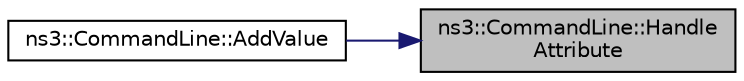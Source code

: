 digraph "ns3::CommandLine::HandleAttribute"
{
 // LATEX_PDF_SIZE
  edge [fontname="Helvetica",fontsize="10",labelfontname="Helvetica",labelfontsize="10"];
  node [fontname="Helvetica",fontsize="10",shape=record];
  rankdir="RL";
  Node1 [label="ns3::CommandLine::Handle\lAttribute",height=0.2,width=0.4,color="black", fillcolor="grey75", style="filled", fontcolor="black",tooltip="Callback function to handle attributes."];
  Node1 -> Node2 [dir="back",color="midnightblue",fontsize="10",style="solid",fontname="Helvetica"];
  Node2 [label="ns3::CommandLine::AddValue",height=0.2,width=0.4,color="black", fillcolor="white", style="filled",URL="$classns3_1_1_command_line.html#ad66977ccb2c042574cb1831b8c1ad18f",tooltip="Add a program argument as a shorthand for an Attribute."];
}

